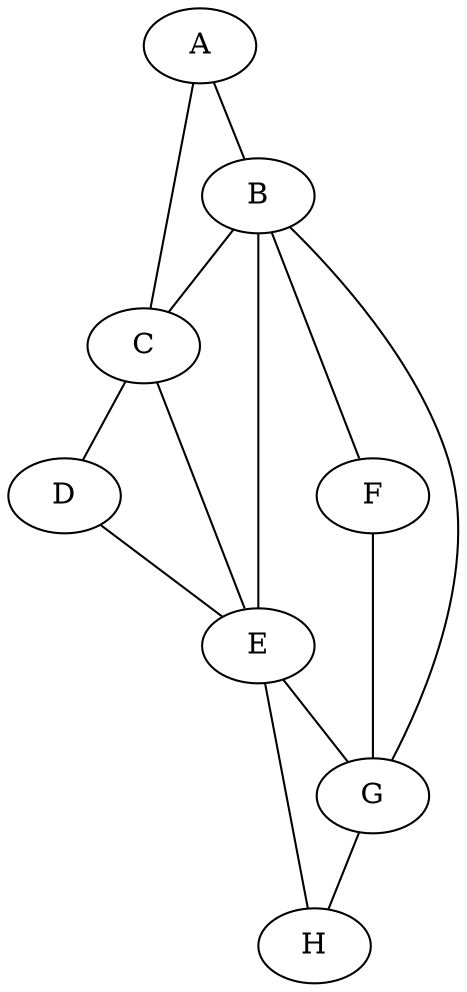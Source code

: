 strict graph "cordal" {
    A -- B
    A -- C
    B -- C
    B -- F
    B -- G
    B -- E
    C -- D
    C -- E
    D -- E
    E -- H
    E -- G
    F -- G
    G -- H
}
